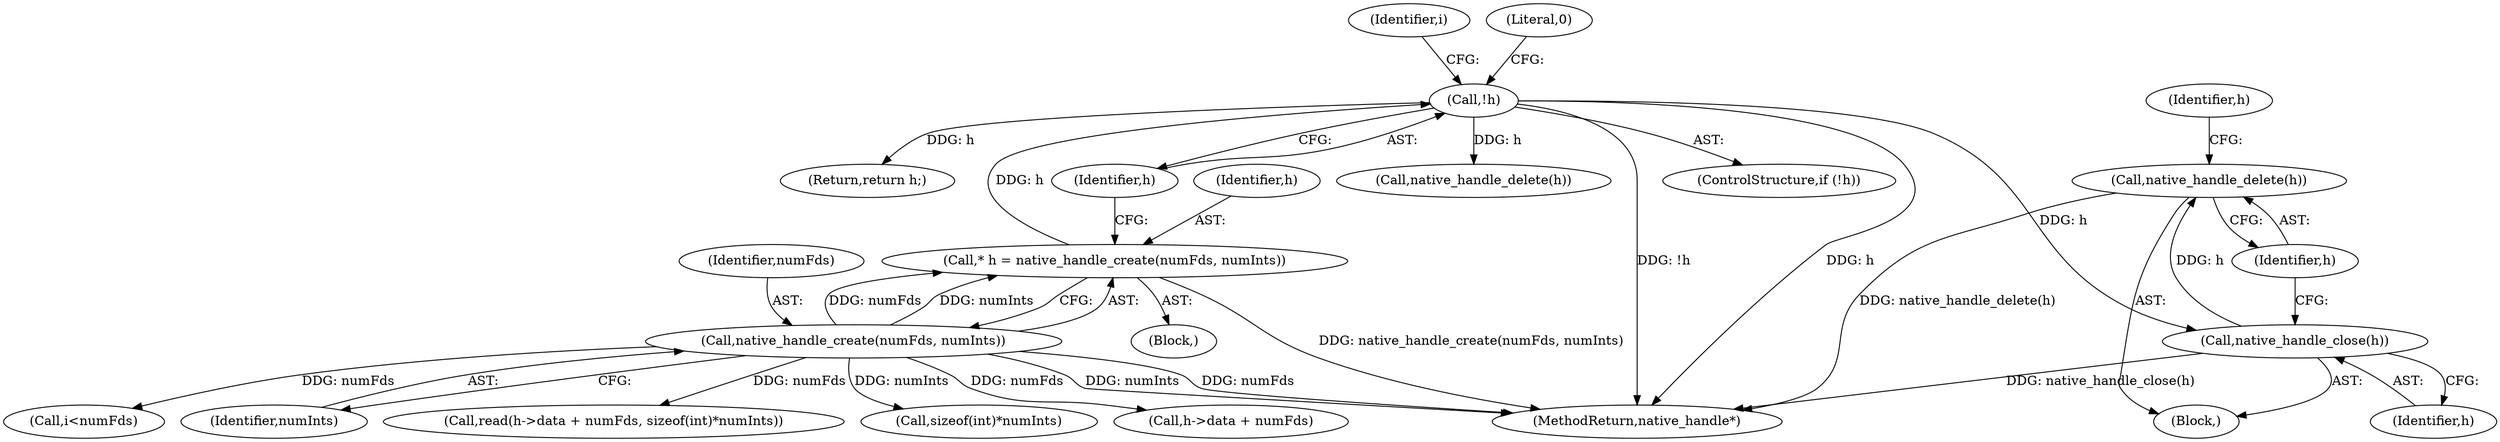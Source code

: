 digraph "0_Android_54cb02ad733fb71b1bdf78590428817fb780aff8@API" {
"1000211" [label="(Call,native_handle_delete(h))"];
"1000209" [label="(Call,native_handle_close(h))"];
"1000134" [label="(Call,!h)"];
"1000128" [label="(Call,* h = native_handle_create(numFds, numInts))"];
"1000130" [label="(Call,native_handle_create(numFds, numInts))"];
"1000130" [label="(Call,native_handle_create(numFds, numInts))"];
"1000142" [label="(Identifier,i)"];
"1000138" [label="(Literal,0)"];
"1000101" [label="(Block,)"];
"1000194" [label="(Call,read(h->data + numFds, sizeof(int)*numInts))"];
"1000212" [label="(Identifier,h)"];
"1000133" [label="(ControlStructure,if (!h))"];
"1000135" [label="(Identifier,h)"];
"1000129" [label="(Identifier,h)"];
"1000208" [label="(Block,)"];
"1000131" [label="(Identifier,numFds)"];
"1000211" [label="(Call,native_handle_delete(h))"];
"1000216" [label="(Return,return h;)"];
"1000200" [label="(Call,sizeof(int)*numInts)"];
"1000128" [label="(Call,* h = native_handle_create(numFds, numInts))"];
"1000195" [label="(Call,h->data + numFds)"];
"1000210" [label="(Identifier,h)"];
"1000218" [label="(MethodReturn,native_handle*)"];
"1000214" [label="(Identifier,h)"];
"1000134" [label="(Call,!h)"];
"1000209" [label="(Call,native_handle_close(h))"];
"1000148" [label="(Call,i<numFds)"];
"1000132" [label="(Identifier,numInts)"];
"1000188" [label="(Call,native_handle_delete(h))"];
"1000211" -> "1000208"  [label="AST: "];
"1000211" -> "1000212"  [label="CFG: "];
"1000212" -> "1000211"  [label="AST: "];
"1000214" -> "1000211"  [label="CFG: "];
"1000211" -> "1000218"  [label="DDG: native_handle_delete(h)"];
"1000209" -> "1000211"  [label="DDG: h"];
"1000209" -> "1000208"  [label="AST: "];
"1000209" -> "1000210"  [label="CFG: "];
"1000210" -> "1000209"  [label="AST: "];
"1000212" -> "1000209"  [label="CFG: "];
"1000209" -> "1000218"  [label="DDG: native_handle_close(h)"];
"1000134" -> "1000209"  [label="DDG: h"];
"1000134" -> "1000133"  [label="AST: "];
"1000134" -> "1000135"  [label="CFG: "];
"1000135" -> "1000134"  [label="AST: "];
"1000138" -> "1000134"  [label="CFG: "];
"1000142" -> "1000134"  [label="CFG: "];
"1000134" -> "1000218"  [label="DDG: !h"];
"1000134" -> "1000218"  [label="DDG: h"];
"1000128" -> "1000134"  [label="DDG: h"];
"1000134" -> "1000188"  [label="DDG: h"];
"1000134" -> "1000216"  [label="DDG: h"];
"1000128" -> "1000101"  [label="AST: "];
"1000128" -> "1000130"  [label="CFG: "];
"1000129" -> "1000128"  [label="AST: "];
"1000130" -> "1000128"  [label="AST: "];
"1000135" -> "1000128"  [label="CFG: "];
"1000128" -> "1000218"  [label="DDG: native_handle_create(numFds, numInts)"];
"1000130" -> "1000128"  [label="DDG: numFds"];
"1000130" -> "1000128"  [label="DDG: numInts"];
"1000130" -> "1000132"  [label="CFG: "];
"1000131" -> "1000130"  [label="AST: "];
"1000132" -> "1000130"  [label="AST: "];
"1000130" -> "1000218"  [label="DDG: numInts"];
"1000130" -> "1000218"  [label="DDG: numFds"];
"1000130" -> "1000148"  [label="DDG: numFds"];
"1000130" -> "1000194"  [label="DDG: numFds"];
"1000130" -> "1000195"  [label="DDG: numFds"];
"1000130" -> "1000200"  [label="DDG: numInts"];
}
